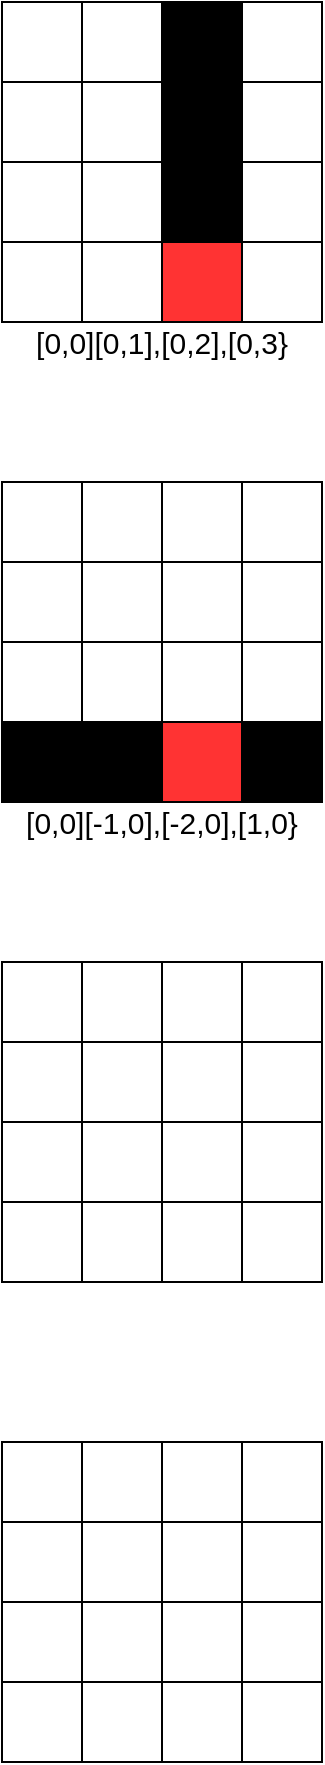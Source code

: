 <mxfile version="14.1.8" type="device"><diagram id="8za0nLAmrxZXABzUQAol" name="Seite-1"><mxGraphModel dx="1086" dy="966" grid="1" gridSize="10" guides="1" tooltips="1" connect="1" arrows="1" fold="1" page="1" pageScale="1" pageWidth="1654" pageHeight="1169" math="0" shadow="0"><root><mxCell id="0"/><mxCell id="1" parent="0"/><mxCell id="qQZF07DxmAKlmqziMo9C-1" value="" style="whiteSpace=wrap;html=1;aspect=fixed;" vertex="1" parent="1"><mxGeometry x="80" y="40" width="40" height="40" as="geometry"/></mxCell><mxCell id="qQZF07DxmAKlmqziMo9C-2" value="" style="whiteSpace=wrap;html=1;aspect=fixed;" vertex="1" parent="1"><mxGeometry x="120" y="40" width="40" height="40" as="geometry"/></mxCell><mxCell id="qQZF07DxmAKlmqziMo9C-3" value="" style="whiteSpace=wrap;html=1;aspect=fixed;fillColor=#000000;" vertex="1" parent="1"><mxGeometry x="160" y="40" width="40" height="40" as="geometry"/></mxCell><mxCell id="qQZF07DxmAKlmqziMo9C-4" value="" style="whiteSpace=wrap;html=1;aspect=fixed;" vertex="1" parent="1"><mxGeometry x="200" y="40" width="40" height="40" as="geometry"/></mxCell><mxCell id="qQZF07DxmAKlmqziMo9C-5" value="" style="whiteSpace=wrap;html=1;aspect=fixed;" vertex="1" parent="1"><mxGeometry x="80" y="80" width="40" height="40" as="geometry"/></mxCell><mxCell id="qQZF07DxmAKlmqziMo9C-6" value="" style="whiteSpace=wrap;html=1;aspect=fixed;" vertex="1" parent="1"><mxGeometry x="120" y="80" width="40" height="40" as="geometry"/></mxCell><mxCell id="qQZF07DxmAKlmqziMo9C-7" value="" style="whiteSpace=wrap;html=1;aspect=fixed;fillColor=#000000;" vertex="1" parent="1"><mxGeometry x="160" y="80" width="40" height="40" as="geometry"/></mxCell><mxCell id="qQZF07DxmAKlmqziMo9C-8" value="" style="whiteSpace=wrap;html=1;aspect=fixed;" vertex="1" parent="1"><mxGeometry x="200" y="80" width="40" height="40" as="geometry"/></mxCell><mxCell id="qQZF07DxmAKlmqziMo9C-14" value="" style="whiteSpace=wrap;html=1;aspect=fixed;" vertex="1" parent="1"><mxGeometry x="80" y="120" width="40" height="40" as="geometry"/></mxCell><mxCell id="qQZF07DxmAKlmqziMo9C-15" value="" style="whiteSpace=wrap;html=1;aspect=fixed;" vertex="1" parent="1"><mxGeometry x="120" y="120" width="40" height="40" as="geometry"/></mxCell><mxCell id="qQZF07DxmAKlmqziMo9C-16" value="" style="whiteSpace=wrap;html=1;aspect=fixed;fillColor=#000000;" vertex="1" parent="1"><mxGeometry x="160" y="120" width="40" height="40" as="geometry"/></mxCell><mxCell id="qQZF07DxmAKlmqziMo9C-17" value="" style="whiteSpace=wrap;html=1;aspect=fixed;" vertex="1" parent="1"><mxGeometry x="200" y="120" width="40" height="40" as="geometry"/></mxCell><mxCell id="qQZF07DxmAKlmqziMo9C-18" value="" style="whiteSpace=wrap;html=1;aspect=fixed;" vertex="1" parent="1"><mxGeometry x="80" y="160" width="40" height="40" as="geometry"/></mxCell><mxCell id="qQZF07DxmAKlmqziMo9C-19" value="" style="whiteSpace=wrap;html=1;aspect=fixed;" vertex="1" parent="1"><mxGeometry x="120" y="160" width="40" height="40" as="geometry"/></mxCell><mxCell id="qQZF07DxmAKlmqziMo9C-20" value="" style="whiteSpace=wrap;html=1;aspect=fixed;fillColor=#FF3333;" vertex="1" parent="1"><mxGeometry x="160" y="160" width="40" height="40" as="geometry"/></mxCell><mxCell id="qQZF07DxmAKlmqziMo9C-21" value="" style="whiteSpace=wrap;html=1;aspect=fixed;" vertex="1" parent="1"><mxGeometry x="200" y="160" width="40" height="40" as="geometry"/></mxCell><mxCell id="qQZF07DxmAKlmqziMo9C-22" value="" style="whiteSpace=wrap;html=1;aspect=fixed;" vertex="1" parent="1"><mxGeometry x="80" y="280" width="40" height="40" as="geometry"/></mxCell><mxCell id="qQZF07DxmAKlmqziMo9C-23" value="" style="whiteSpace=wrap;html=1;aspect=fixed;" vertex="1" parent="1"><mxGeometry x="120" y="280" width="40" height="40" as="geometry"/></mxCell><mxCell id="qQZF07DxmAKlmqziMo9C-24" value="" style="whiteSpace=wrap;html=1;aspect=fixed;" vertex="1" parent="1"><mxGeometry x="160" y="280" width="40" height="40" as="geometry"/></mxCell><mxCell id="qQZF07DxmAKlmqziMo9C-25" value="" style="whiteSpace=wrap;html=1;aspect=fixed;" vertex="1" parent="1"><mxGeometry x="200" y="280" width="40" height="40" as="geometry"/></mxCell><mxCell id="qQZF07DxmAKlmqziMo9C-26" value="" style="whiteSpace=wrap;html=1;aspect=fixed;" vertex="1" parent="1"><mxGeometry x="80" y="320" width="40" height="40" as="geometry"/></mxCell><mxCell id="qQZF07DxmAKlmqziMo9C-27" value="" style="whiteSpace=wrap;html=1;aspect=fixed;" vertex="1" parent="1"><mxGeometry x="120" y="320" width="40" height="40" as="geometry"/></mxCell><mxCell id="qQZF07DxmAKlmqziMo9C-28" value="" style="whiteSpace=wrap;html=1;aspect=fixed;" vertex="1" parent="1"><mxGeometry x="160" y="320" width="40" height="40" as="geometry"/></mxCell><mxCell id="qQZF07DxmAKlmqziMo9C-29" value="" style="whiteSpace=wrap;html=1;aspect=fixed;" vertex="1" parent="1"><mxGeometry x="200" y="320" width="40" height="40" as="geometry"/></mxCell><mxCell id="qQZF07DxmAKlmqziMo9C-30" value="" style="whiteSpace=wrap;html=1;aspect=fixed;" vertex="1" parent="1"><mxGeometry x="80" y="360" width="40" height="40" as="geometry"/></mxCell><mxCell id="qQZF07DxmAKlmqziMo9C-31" value="" style="whiteSpace=wrap;html=1;aspect=fixed;" vertex="1" parent="1"><mxGeometry x="120" y="360" width="40" height="40" as="geometry"/></mxCell><mxCell id="qQZF07DxmAKlmqziMo9C-32" value="" style="whiteSpace=wrap;html=1;aspect=fixed;" vertex="1" parent="1"><mxGeometry x="160" y="360" width="40" height="40" as="geometry"/></mxCell><mxCell id="qQZF07DxmAKlmqziMo9C-33" value="" style="whiteSpace=wrap;html=1;aspect=fixed;" vertex="1" parent="1"><mxGeometry x="200" y="360" width="40" height="40" as="geometry"/></mxCell><mxCell id="qQZF07DxmAKlmqziMo9C-34" value="" style="whiteSpace=wrap;html=1;aspect=fixed;fillColor=#000000;" vertex="1" parent="1"><mxGeometry x="80" y="400" width="40" height="40" as="geometry"/></mxCell><mxCell id="qQZF07DxmAKlmqziMo9C-35" value="" style="whiteSpace=wrap;html=1;aspect=fixed;fillColor=#000000;" vertex="1" parent="1"><mxGeometry x="120" y="400" width="40" height="40" as="geometry"/></mxCell><mxCell id="qQZF07DxmAKlmqziMo9C-36" value="" style="whiteSpace=wrap;html=1;aspect=fixed;fillColor=#FF3333;" vertex="1" parent="1"><mxGeometry x="160" y="400" width="40" height="40" as="geometry"/></mxCell><mxCell id="qQZF07DxmAKlmqziMo9C-37" value="" style="whiteSpace=wrap;html=1;aspect=fixed;fillColor=#000000;" vertex="1" parent="1"><mxGeometry x="200" y="400" width="40" height="40" as="geometry"/></mxCell><mxCell id="qQZF07DxmAKlmqziMo9C-38" value="" style="whiteSpace=wrap;html=1;aspect=fixed;" vertex="1" parent="1"><mxGeometry x="80" y="520" width="40" height="40" as="geometry"/></mxCell><mxCell id="qQZF07DxmAKlmqziMo9C-39" value="" style="whiteSpace=wrap;html=1;aspect=fixed;" vertex="1" parent="1"><mxGeometry x="120" y="520" width="40" height="40" as="geometry"/></mxCell><mxCell id="qQZF07DxmAKlmqziMo9C-40" value="" style="whiteSpace=wrap;html=1;aspect=fixed;" vertex="1" parent="1"><mxGeometry x="160" y="520" width="40" height="40" as="geometry"/></mxCell><mxCell id="qQZF07DxmAKlmqziMo9C-41" value="" style="whiteSpace=wrap;html=1;aspect=fixed;" vertex="1" parent="1"><mxGeometry x="200" y="520" width="40" height="40" as="geometry"/></mxCell><mxCell id="qQZF07DxmAKlmqziMo9C-42" value="" style="whiteSpace=wrap;html=1;aspect=fixed;" vertex="1" parent="1"><mxGeometry x="80" y="560" width="40" height="40" as="geometry"/></mxCell><mxCell id="qQZF07DxmAKlmqziMo9C-43" value="" style="whiteSpace=wrap;html=1;aspect=fixed;" vertex="1" parent="1"><mxGeometry x="120" y="560" width="40" height="40" as="geometry"/></mxCell><mxCell id="qQZF07DxmAKlmqziMo9C-44" value="" style="whiteSpace=wrap;html=1;aspect=fixed;" vertex="1" parent="1"><mxGeometry x="160" y="560" width="40" height="40" as="geometry"/></mxCell><mxCell id="qQZF07DxmAKlmqziMo9C-45" value="" style="whiteSpace=wrap;html=1;aspect=fixed;" vertex="1" parent="1"><mxGeometry x="200" y="560" width="40" height="40" as="geometry"/></mxCell><mxCell id="qQZF07DxmAKlmqziMo9C-46" value="" style="whiteSpace=wrap;html=1;aspect=fixed;" vertex="1" parent="1"><mxGeometry x="80" y="600" width="40" height="40" as="geometry"/></mxCell><mxCell id="qQZF07DxmAKlmqziMo9C-47" value="" style="whiteSpace=wrap;html=1;aspect=fixed;" vertex="1" parent="1"><mxGeometry x="120" y="600" width="40" height="40" as="geometry"/></mxCell><mxCell id="qQZF07DxmAKlmqziMo9C-48" value="" style="whiteSpace=wrap;html=1;aspect=fixed;" vertex="1" parent="1"><mxGeometry x="160" y="600" width="40" height="40" as="geometry"/></mxCell><mxCell id="qQZF07DxmAKlmqziMo9C-49" value="" style="whiteSpace=wrap;html=1;aspect=fixed;" vertex="1" parent="1"><mxGeometry x="200" y="600" width="40" height="40" as="geometry"/></mxCell><mxCell id="qQZF07DxmAKlmqziMo9C-50" value="" style="whiteSpace=wrap;html=1;aspect=fixed;" vertex="1" parent="1"><mxGeometry x="80" y="640" width="40" height="40" as="geometry"/></mxCell><mxCell id="qQZF07DxmAKlmqziMo9C-51" value="" style="whiteSpace=wrap;html=1;aspect=fixed;" vertex="1" parent="1"><mxGeometry x="120" y="640" width="40" height="40" as="geometry"/></mxCell><mxCell id="qQZF07DxmAKlmqziMo9C-52" value="" style="whiteSpace=wrap;html=1;aspect=fixed;" vertex="1" parent="1"><mxGeometry x="160" y="640" width="40" height="40" as="geometry"/></mxCell><mxCell id="qQZF07DxmAKlmqziMo9C-53" value="" style="whiteSpace=wrap;html=1;aspect=fixed;" vertex="1" parent="1"><mxGeometry x="200" y="640" width="40" height="40" as="geometry"/></mxCell><mxCell id="qQZF07DxmAKlmqziMo9C-54" value="" style="whiteSpace=wrap;html=1;aspect=fixed;" vertex="1" parent="1"><mxGeometry x="80" y="760" width="40" height="40" as="geometry"/></mxCell><mxCell id="qQZF07DxmAKlmqziMo9C-55" value="" style="whiteSpace=wrap;html=1;aspect=fixed;" vertex="1" parent="1"><mxGeometry x="120" y="760" width="40" height="40" as="geometry"/></mxCell><mxCell id="qQZF07DxmAKlmqziMo9C-56" value="" style="whiteSpace=wrap;html=1;aspect=fixed;" vertex="1" parent="1"><mxGeometry x="160" y="760" width="40" height="40" as="geometry"/></mxCell><mxCell id="qQZF07DxmAKlmqziMo9C-57" value="" style="whiteSpace=wrap;html=1;aspect=fixed;" vertex="1" parent="1"><mxGeometry x="200" y="760" width="40" height="40" as="geometry"/></mxCell><mxCell id="qQZF07DxmAKlmqziMo9C-58" value="" style="whiteSpace=wrap;html=1;aspect=fixed;" vertex="1" parent="1"><mxGeometry x="80" y="800" width="40" height="40" as="geometry"/></mxCell><mxCell id="qQZF07DxmAKlmqziMo9C-59" value="" style="whiteSpace=wrap;html=1;aspect=fixed;" vertex="1" parent="1"><mxGeometry x="120" y="800" width="40" height="40" as="geometry"/></mxCell><mxCell id="qQZF07DxmAKlmqziMo9C-60" value="" style="whiteSpace=wrap;html=1;aspect=fixed;" vertex="1" parent="1"><mxGeometry x="160" y="800" width="40" height="40" as="geometry"/></mxCell><mxCell id="qQZF07DxmAKlmqziMo9C-61" value="" style="whiteSpace=wrap;html=1;aspect=fixed;" vertex="1" parent="1"><mxGeometry x="200" y="800" width="40" height="40" as="geometry"/></mxCell><mxCell id="qQZF07DxmAKlmqziMo9C-62" value="" style="whiteSpace=wrap;html=1;aspect=fixed;" vertex="1" parent="1"><mxGeometry x="80" y="840" width="40" height="40" as="geometry"/></mxCell><mxCell id="qQZF07DxmAKlmqziMo9C-63" value="" style="whiteSpace=wrap;html=1;aspect=fixed;" vertex="1" parent="1"><mxGeometry x="120" y="840" width="40" height="40" as="geometry"/></mxCell><mxCell id="qQZF07DxmAKlmqziMo9C-64" value="" style="whiteSpace=wrap;html=1;aspect=fixed;" vertex="1" parent="1"><mxGeometry x="160" y="840" width="40" height="40" as="geometry"/></mxCell><mxCell id="qQZF07DxmAKlmqziMo9C-65" value="" style="whiteSpace=wrap;html=1;aspect=fixed;" vertex="1" parent="1"><mxGeometry x="200" y="840" width="40" height="40" as="geometry"/></mxCell><mxCell id="qQZF07DxmAKlmqziMo9C-66" value="" style="whiteSpace=wrap;html=1;aspect=fixed;" vertex="1" parent="1"><mxGeometry x="80" y="880" width="40" height="40" as="geometry"/></mxCell><mxCell id="qQZF07DxmAKlmqziMo9C-67" value="" style="whiteSpace=wrap;html=1;aspect=fixed;" vertex="1" parent="1"><mxGeometry x="120" y="880" width="40" height="40" as="geometry"/></mxCell><mxCell id="qQZF07DxmAKlmqziMo9C-68" value="" style="whiteSpace=wrap;html=1;aspect=fixed;" vertex="1" parent="1"><mxGeometry x="160" y="880" width="40" height="40" as="geometry"/></mxCell><mxCell id="qQZF07DxmAKlmqziMo9C-69" value="" style="whiteSpace=wrap;html=1;aspect=fixed;" vertex="1" parent="1"><mxGeometry x="200" y="880" width="40" height="40" as="geometry"/></mxCell><mxCell id="qQZF07DxmAKlmqziMo9C-70" value="[0,0][0,1],[0,2],[0,3}" style="text;html=1;strokeColor=none;fillColor=none;align=center;verticalAlign=middle;whiteSpace=wrap;rounded=0;fontSize=15;" vertex="1" parent="1"><mxGeometry x="80" y="200" width="160" height="20" as="geometry"/></mxCell><mxCell id="qQZF07DxmAKlmqziMo9C-71" value="[0,0][-1,0],[-2,0],[1,0}" style="text;html=1;strokeColor=none;fillColor=none;align=center;verticalAlign=middle;whiteSpace=wrap;rounded=0;fontSize=15;" vertex="1" parent="1"><mxGeometry x="80" y="440" width="160" height="20" as="geometry"/></mxCell></root></mxGraphModel></diagram></mxfile>
